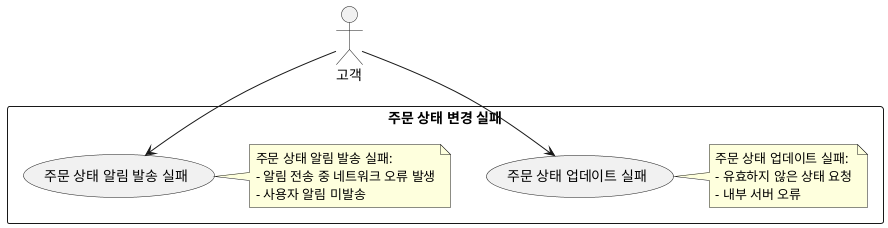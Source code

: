 @startuml
actor "고객" as Customer

rectangle "주문 상태 변경 실패" {
  usecase "주문 상태 업데이트 실패" as UC2_1_failure
  note right
  주문 상태 업데이트 실패:
  - 유효하지 않은 상태 요청
  - 내부 서버 오류
  end note

  usecase "주문 상태 알림 발송 실패" as UC2_2_failure
  note right
  주문 상태 알림 발송 실패:
  - 알림 전송 중 네트워크 오류 발생
  - 사용자 알림 미발송
  end note
}

Customer --> UC2_1_failure
Customer --> UC2_2_failure
@enduml
